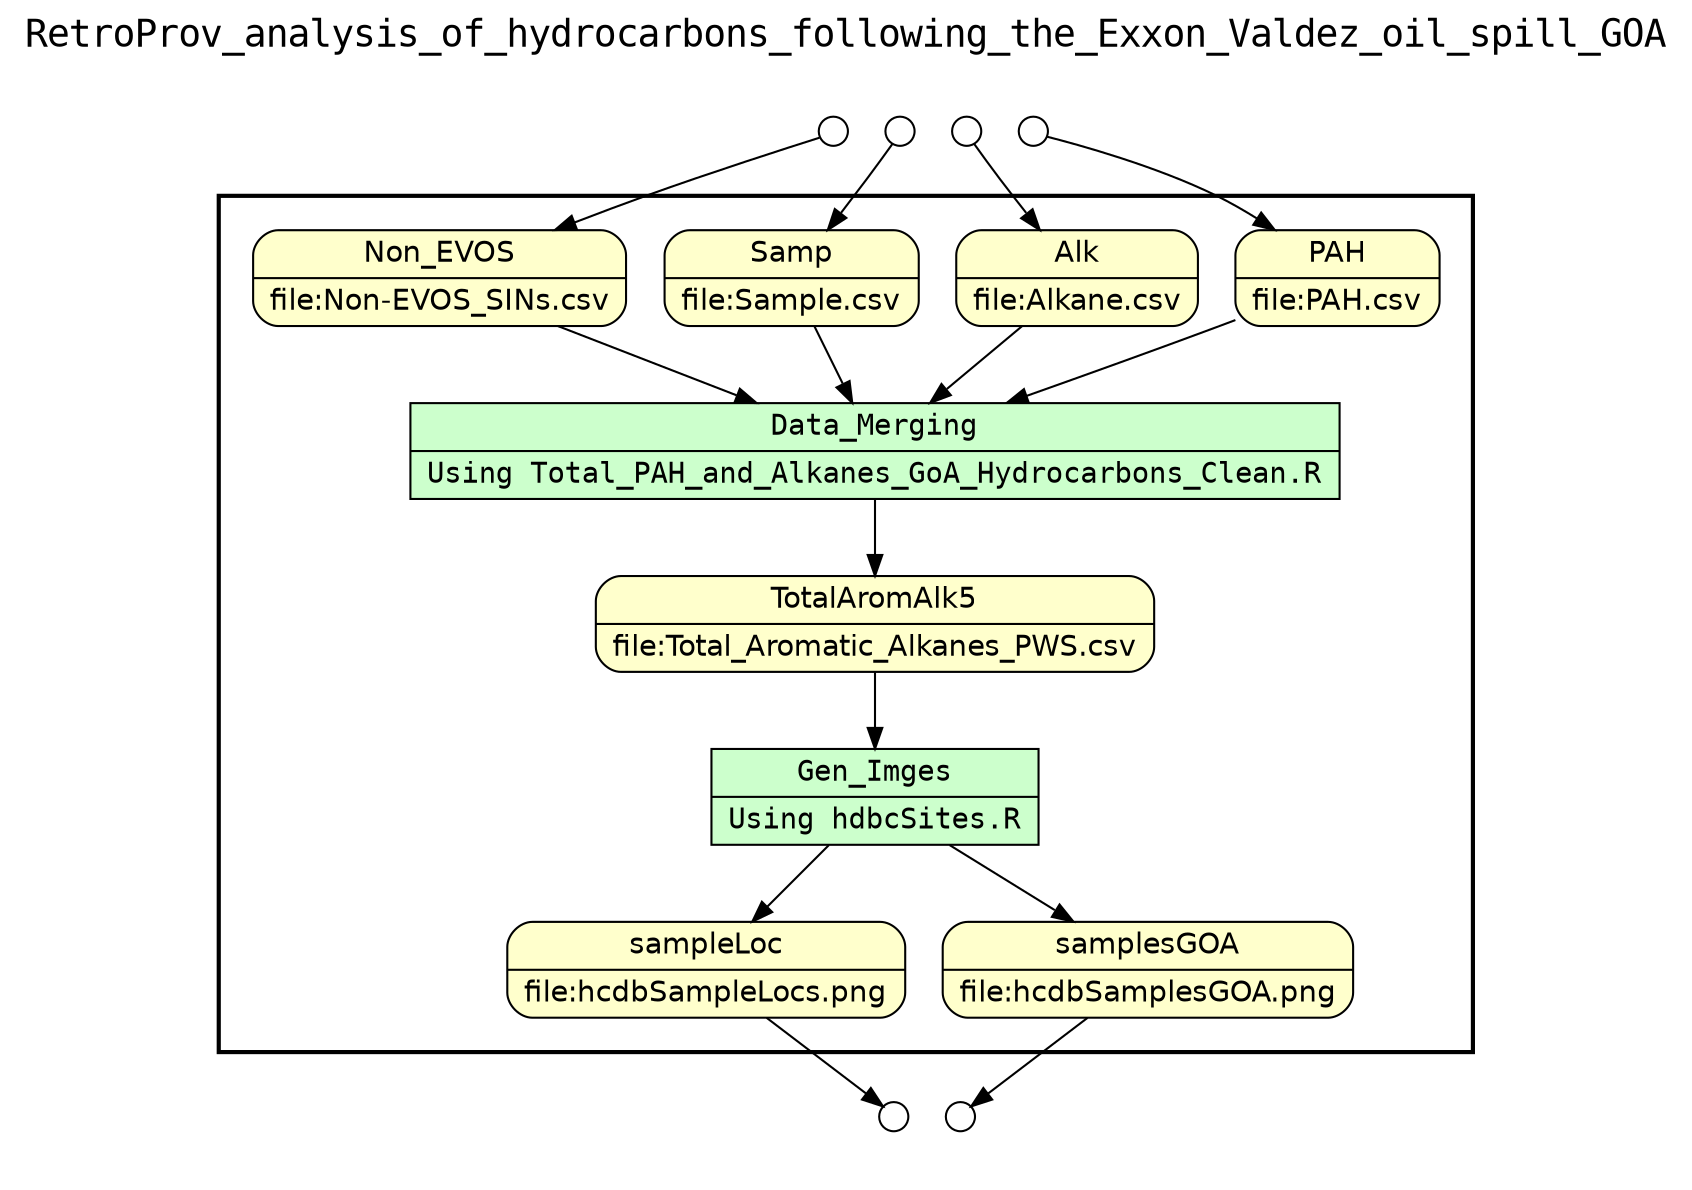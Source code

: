 digraph Workflow {
rankdir=TB
fontname=Courier; fontsize=18; labelloc=t
label=RetroProv_analysis_of_hydrocarbons_following_the_Exxon_Valdez_oil_spill_GOA
subgraph cluster_workflow_box_outer { label=""; color=black; penwidth=2
subgraph cluster_workflow_box_inner { label=""; color=white
node[shape=box style=filled fillcolor="#CCFFCC" peripheries=1 fontname=Courier]
Data_Merging [shape=record rankdir=LR label="{<f0> Data_Merging |<f1> Using Total_PAH_and_Alkanes_GoA_Hydrocarbons_Clean.R}"];
Gen_Imges [shape=record rankdir=LR label="{<f0> Gen_Imges |<f1> Using hdbcSites.R}"];
node[shape=box style="rounded,filled" fillcolor="#FFFFCC" peripheries=1 fontname=Helvetica]
PAH [shape=record rankdir=LR label="{<f0> PAH |<f1> file\:PAH.csv}"];
Alk [shape=record rankdir=LR label="{<f0> Alk |<f1> file\:Alkane.csv}"];
Samp [shape=record rankdir=LR label="{<f0> Samp |<f1> file\:Sample.csv}"];
Non_EVOS [shape=record rankdir=LR label="{<f0> Non_EVOS |<f1> file\:Non-EVOS_SINs.csv}"];
TotalAromAlk5 [shape=record rankdir=LR label="{<f0> TotalAromAlk5 |<f1> file\:Total_Aromatic_Alkanes_PWS.csv}"];
sampleLoc [shape=record rankdir=LR label="{<f0> sampleLoc |<f1> file\:hcdbSampleLocs.png}"];
samplesGOA [shape=record rankdir=LR label="{<f0> samplesGOA |<f1> file\:hcdbSamplesGOA.png}"];
node[shape=box style="rounded,filled" fillcolor="#FCFCFC" peripheries=1 fontname=Helvetica]
Data_Merging -> TotalAromAlk5
PAH -> Data_Merging
Alk -> Data_Merging
Samp -> Data_Merging
Non_EVOS -> Data_Merging
Gen_Imges -> sampleLoc
Gen_Imges -> samplesGOA
TotalAromAlk5 -> Gen_Imges
}}
subgraph cluster_input_ports_group_outer { label=""; color=white
subgraph cluster_input_ports_group_inner { label=""; color=white
node[shape=circle style="rounded,filled" fillcolor="#FFFFFF" peripheries=1 fontname=Helvetica width=0.2]
PAH_input_port [label=""]
Alk_input_port [label=""]
Samp_input_port [label=""]
Non_EVOS_input_port [label=""]
}}
subgraph cluster_output_ports_group_outer { label=""; color=white
subgraph cluster_output_ports_group_inner { label=""; color=white
node[shape=circle style="rounded,filled" fillcolor="#FFFFFF" peripheries=1 fontname=Helvetica width=0.2]
sampleLoc_output_port [label=""]
samplesGOA_output_port [label=""]
}}
PAH_input_port -> PAH
Alk_input_port -> Alk
Samp_input_port -> Samp
Non_EVOS_input_port -> Non_EVOS
sampleLoc -> sampleLoc_output_port
samplesGOA -> samplesGOA_output_port
}
